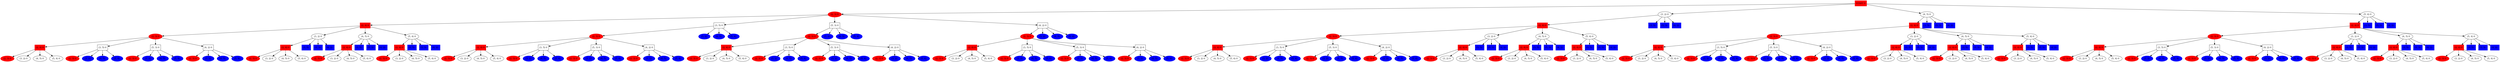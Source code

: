digraph {
Root [shape=box, color=red, style=filled, label="START 0"];
1 [color=red, style=filled, label="(2, 3) 0"];
2 [color=red, style=filled, shape=box,label="(2, 4) 0"];
3 [color=red, style=filled, label="(2, 3) 0"];
4 [color=red, style=filled, shape=box,label="(2, 4) 0"];
5 [color=red, style=filled, label="(2, 3) 0"];
4 -> 5;
6 [label="(3, 2) 0"];
4 -> 6;
7 [label="(4, 5) 0"];
4 -> 7;
8 [label="(5, 4) 0"];
4 -> 8;
3 -> 4;
9 [shape=box,label="(3, 5) 0"];
10 [color=red, style=filled, label="(2, 3) 0"];
9 -> 10;
11 [color=blue, style=filled, label="(3, 2) "];
9 -> 11;
12 [color=blue, style=filled, label="(4, 5) "];
9 -> 12;
13 [color=blue, style=filled, label="(5, 4) "];
9 -> 13;
3 -> 9;
14 [shape=box,label="(5, 3) 0"];
15 [color=red, style=filled, label="(2, 3) 0"];
14 -> 15;
16 [color=blue, style=filled, label="(3, 2) "];
14 -> 16;
17 [color=blue, style=filled, label="(4, 5) "];
14 -> 17;
18 [color=blue, style=filled, label="(5, 4) "];
14 -> 18;
3 -> 14;
19 [shape=box,label="(4, 2) 0"];
20 [color=red, style=filled, label="(2, 3) 0"];
19 -> 20;
21 [color=blue, style=filled, label="(3, 2) "];
19 -> 21;
22 [color=blue, style=filled, label="(4, 5) "];
19 -> 22;
23 [color=blue, style=filled, label="(5, 4) "];
19 -> 23;
3 -> 19;
2 -> 3;
24 [label="(3, 2) 0"];
25 [color=red, style=filled, shape=box,label="(2, 4) 0"];
26 [color=red, style=filled, label="(2, 3) 0"];
25 -> 26;
27 [label="(3, 2) 0"];
25 -> 27;
28 [label="(4, 5) 0"];
25 -> 28;
29 [label="(5, 4) 0"];
25 -> 29;
24 -> 25;
30 [color=blue, style=filled, shape=box,label="(3, 5) "];
24 -> 30;
31 [color=blue, style=filled, shape=box,label="(5, 3) "];
24 -> 31;
32 [color=blue, style=filled, shape=box,label="(4, 2) "];
24 -> 32;
2 -> 24;
33 [label="(4, 5) 0"];
34 [color=red, style=filled, shape=box,label="(2, 4) 0"];
35 [color=red, style=filled, label="(2, 3) 0"];
34 -> 35;
36 [label="(3, 2) 0"];
34 -> 36;
37 [label="(4, 5) 0"];
34 -> 37;
38 [label="(5, 4) 0"];
34 -> 38;
33 -> 34;
39 [color=blue, style=filled, shape=box,label="(3, 5) "];
33 -> 39;
40 [color=blue, style=filled, shape=box,label="(5, 3) "];
33 -> 40;
41 [color=blue, style=filled, shape=box,label="(4, 2) "];
33 -> 41;
2 -> 33;
42 [label="(5, 4) 0"];
43 [color=red, style=filled, shape=box,label="(2, 4) 0"];
44 [color=red, style=filled, label="(2, 3) 0"];
43 -> 44;
45 [label="(3, 2) 0"];
43 -> 45;
46 [label="(4, 5) 0"];
43 -> 46;
47 [label="(5, 4) 0"];
43 -> 47;
42 -> 43;
48 [color=blue, style=filled, shape=box,label="(3, 5) "];
42 -> 48;
49 [color=blue, style=filled, shape=box,label="(5, 3) "];
42 -> 49;
50 [color=blue, style=filled, shape=box,label="(4, 2) "];
42 -> 50;
2 -> 42;
1 -> 2;
51 [shape=box,label="(3, 5) 0"];
52 [color=red, style=filled, label="(2, 3) 0"];
53 [color=red, style=filled, shape=box,label="(2, 4) 0"];
54 [color=red, style=filled, label="(2, 3) 0"];
53 -> 54;
55 [label="(3, 2) 0"];
53 -> 55;
56 [label="(4, 5) 0"];
53 -> 56;
57 [label="(5, 4) 0"];
53 -> 57;
52 -> 53;
58 [shape=box,label="(3, 5) 0"];
59 [color=red, style=filled, label="(2, 3) 0"];
58 -> 59;
60 [color=blue, style=filled, label="(3, 2) "];
58 -> 60;
61 [color=blue, style=filled, label="(4, 5) "];
58 -> 61;
62 [color=blue, style=filled, label="(5, 4) "];
58 -> 62;
52 -> 58;
63 [shape=box,label="(5, 3) 0"];
64 [color=red, style=filled, label="(2, 3) 0"];
63 -> 64;
65 [color=blue, style=filled, label="(3, 2) "];
63 -> 65;
66 [color=blue, style=filled, label="(4, 5) "];
63 -> 66;
67 [color=blue, style=filled, label="(5, 4) "];
63 -> 67;
52 -> 63;
68 [shape=box,label="(4, 2) 0"];
69 [color=red, style=filled, label="(2, 3) 0"];
68 -> 69;
70 [color=blue, style=filled, label="(3, 2) "];
68 -> 70;
71 [color=blue, style=filled, label="(4, 5) "];
68 -> 71;
72 [color=blue, style=filled, label="(5, 4) "];
68 -> 72;
52 -> 68;
51 -> 52;
73 [color=blue, style=filled, label="(3, 2) "];
51 -> 73;
74 [color=blue, style=filled, label="(4, 5) "];
51 -> 74;
75 [color=blue, style=filled, label="(5, 4) "];
51 -> 75;
1 -> 51;
76 [shape=box,label="(5, 3) 0"];
77 [color=red, style=filled, label="(2, 3) 0"];
78 [color=red, style=filled, shape=box,label="(2, 4) 0"];
79 [color=red, style=filled, label="(2, 3) 0"];
78 -> 79;
80 [label="(3, 2) 0"];
78 -> 80;
81 [label="(4, 5) 0"];
78 -> 81;
82 [label="(5, 4) 0"];
78 -> 82;
77 -> 78;
83 [shape=box,label="(3, 5) 0"];
84 [color=red, style=filled, label="(2, 3) 0"];
83 -> 84;
85 [color=blue, style=filled, label="(3, 2) "];
83 -> 85;
86 [color=blue, style=filled, label="(4, 5) "];
83 -> 86;
87 [color=blue, style=filled, label="(5, 4) "];
83 -> 87;
77 -> 83;
88 [shape=box,label="(5, 3) 0"];
89 [color=red, style=filled, label="(2, 3) 0"];
88 -> 89;
90 [color=blue, style=filled, label="(3, 2) "];
88 -> 90;
91 [color=blue, style=filled, label="(4, 5) "];
88 -> 91;
92 [color=blue, style=filled, label="(5, 4) "];
88 -> 92;
77 -> 88;
93 [shape=box,label="(4, 2) 0"];
94 [color=red, style=filled, label="(2, 3) 0"];
93 -> 94;
95 [color=blue, style=filled, label="(3, 2) "];
93 -> 95;
96 [color=blue, style=filled, label="(4, 5) "];
93 -> 96;
97 [color=blue, style=filled, label="(5, 4) "];
93 -> 97;
77 -> 93;
76 -> 77;
98 [color=blue, style=filled, label="(3, 2) "];
76 -> 98;
99 [color=blue, style=filled, label="(4, 5) "];
76 -> 99;
100 [color=blue, style=filled, label="(5, 4) "];
76 -> 100;
1 -> 76;
101 [shape=box,label="(4, 2) 0"];
102 [color=red, style=filled, label="(2, 3) 0"];
103 [color=red, style=filled, shape=box,label="(2, 4) 0"];
104 [color=red, style=filled, label="(2, 3) 0"];
103 -> 104;
105 [label="(3, 2) 0"];
103 -> 105;
106 [label="(4, 5) 0"];
103 -> 106;
107 [label="(5, 4) 0"];
103 -> 107;
102 -> 103;
108 [shape=box,label="(3, 5) 0"];
109 [color=red, style=filled, label="(2, 3) 0"];
108 -> 109;
110 [color=blue, style=filled, label="(3, 2) "];
108 -> 110;
111 [color=blue, style=filled, label="(4, 5) "];
108 -> 111;
112 [color=blue, style=filled, label="(5, 4) "];
108 -> 112;
102 -> 108;
113 [shape=box,label="(5, 3) 0"];
114 [color=red, style=filled, label="(2, 3) 0"];
113 -> 114;
115 [color=blue, style=filled, label="(3, 2) "];
113 -> 115;
116 [color=blue, style=filled, label="(4, 5) "];
113 -> 116;
117 [color=blue, style=filled, label="(5, 4) "];
113 -> 117;
102 -> 113;
118 [shape=box,label="(4, 2) 0"];
119 [color=red, style=filled, label="(2, 3) 0"];
118 -> 119;
120 [color=blue, style=filled, label="(3, 2) "];
118 -> 120;
121 [color=blue, style=filled, label="(4, 5) "];
118 -> 121;
122 [color=blue, style=filled, label="(5, 4) "];
118 -> 122;
102 -> 118;
101 -> 102;
123 [color=blue, style=filled, label="(3, 2) "];
101 -> 123;
124 [color=blue, style=filled, label="(4, 5) "];
101 -> 124;
125 [color=blue, style=filled, label="(5, 4) "];
101 -> 125;
1 -> 101;
Root -> 1;
126 [label="(3, 2) 0"];
127 [color=red, style=filled, shape=box,label="(2, 4) 0"];
128 [color=red, style=filled, label="(2, 3) 0"];
129 [color=red, style=filled, shape=box,label="(2, 4) 0"];
130 [color=red, style=filled, label="(2, 3) 0"];
129 -> 130;
131 [label="(3, 2) 0"];
129 -> 131;
132 [label="(4, 5) 0"];
129 -> 132;
133 [label="(5, 4) 0"];
129 -> 133;
128 -> 129;
134 [shape=box,label="(3, 5) 0"];
135 [color=red, style=filled, label="(2, 3) 0"];
134 -> 135;
136 [color=blue, style=filled, label="(3, 2) "];
134 -> 136;
137 [color=blue, style=filled, label="(4, 5) "];
134 -> 137;
138 [color=blue, style=filled, label="(5, 4) "];
134 -> 138;
128 -> 134;
139 [shape=box,label="(5, 3) 0"];
140 [color=red, style=filled, label="(2, 3) 0"];
139 -> 140;
141 [color=blue, style=filled, label="(3, 2) "];
139 -> 141;
142 [color=blue, style=filled, label="(4, 5) "];
139 -> 142;
143 [color=blue, style=filled, label="(5, 4) "];
139 -> 143;
128 -> 139;
144 [shape=box,label="(4, 2) 0"];
145 [color=red, style=filled, label="(2, 3) 0"];
144 -> 145;
146 [color=blue, style=filled, label="(3, 2) "];
144 -> 146;
147 [color=blue, style=filled, label="(4, 5) "];
144 -> 147;
148 [color=blue, style=filled, label="(5, 4) "];
144 -> 148;
128 -> 144;
127 -> 128;
149 [label="(3, 2) 0"];
150 [color=red, style=filled, shape=box,label="(2, 4) 0"];
151 [color=red, style=filled, label="(2, 3) 0"];
150 -> 151;
152 [label="(3, 2) 0"];
150 -> 152;
153 [label="(4, 5) 0"];
150 -> 153;
154 [label="(5, 4) 0"];
150 -> 154;
149 -> 150;
155 [color=blue, style=filled, shape=box,label="(3, 5) "];
149 -> 155;
156 [color=blue, style=filled, shape=box,label="(5, 3) "];
149 -> 156;
157 [color=blue, style=filled, shape=box,label="(4, 2) "];
149 -> 157;
127 -> 149;
158 [label="(4, 5) 0"];
159 [color=red, style=filled, shape=box,label="(2, 4) 0"];
160 [color=red, style=filled, label="(2, 3) 0"];
159 -> 160;
161 [label="(3, 2) 0"];
159 -> 161;
162 [label="(4, 5) 0"];
159 -> 162;
163 [label="(5, 4) 0"];
159 -> 163;
158 -> 159;
164 [color=blue, style=filled, shape=box,label="(3, 5) "];
158 -> 164;
165 [color=blue, style=filled, shape=box,label="(5, 3) "];
158 -> 165;
166 [color=blue, style=filled, shape=box,label="(4, 2) "];
158 -> 166;
127 -> 158;
167 [label="(5, 4) 0"];
168 [color=red, style=filled, shape=box,label="(2, 4) 0"];
169 [color=red, style=filled, label="(2, 3) 0"];
168 -> 169;
170 [label="(3, 2) 0"];
168 -> 170;
171 [label="(4, 5) 0"];
168 -> 171;
172 [label="(5, 4) 0"];
168 -> 172;
167 -> 168;
173 [color=blue, style=filled, shape=box,label="(3, 5) "];
167 -> 173;
174 [color=blue, style=filled, shape=box,label="(5, 3) "];
167 -> 174;
175 [color=blue, style=filled, shape=box,label="(4, 2) "];
167 -> 175;
127 -> 167;
126 -> 127;
176 [color=blue, style=filled, shape=box,label="(3, 5) "];
126 -> 176;
177 [color=blue, style=filled, shape=box,label="(5, 3) "];
126 -> 177;
178 [color=blue, style=filled, shape=box,label="(4, 2) "];
126 -> 178;
Root -> 126;
179 [label="(4, 5) 0"];
180 [color=red, style=filled, shape=box,label="(2, 4) 0"];
181 [color=red, style=filled, label="(2, 3) 0"];
182 [color=red, style=filled, shape=box,label="(2, 4) 0"];
183 [color=red, style=filled, label="(2, 3) 0"];
182 -> 183;
184 [label="(3, 2) 0"];
182 -> 184;
185 [label="(4, 5) 0"];
182 -> 185;
186 [label="(5, 4) 0"];
182 -> 186;
181 -> 182;
187 [shape=box,label="(3, 5) 0"];
188 [color=red, style=filled, label="(2, 3) 0"];
187 -> 188;
189 [color=blue, style=filled, label="(3, 2) "];
187 -> 189;
190 [color=blue, style=filled, label="(4, 5) "];
187 -> 190;
191 [color=blue, style=filled, label="(5, 4) "];
187 -> 191;
181 -> 187;
192 [shape=box,label="(5, 3) 0"];
193 [color=red, style=filled, label="(2, 3) 0"];
192 -> 193;
194 [color=blue, style=filled, label="(3, 2) "];
192 -> 194;
195 [color=blue, style=filled, label="(4, 5) "];
192 -> 195;
196 [color=blue, style=filled, label="(5, 4) "];
192 -> 196;
181 -> 192;
197 [shape=box,label="(4, 2) 0"];
198 [color=red, style=filled, label="(2, 3) 0"];
197 -> 198;
199 [color=blue, style=filled, label="(3, 2) "];
197 -> 199;
200 [color=blue, style=filled, label="(4, 5) "];
197 -> 200;
201 [color=blue, style=filled, label="(5, 4) "];
197 -> 201;
181 -> 197;
180 -> 181;
202 [label="(3, 2) 0"];
203 [color=red, style=filled, shape=box,label="(2, 4) 0"];
204 [color=red, style=filled, label="(2, 3) 0"];
203 -> 204;
205 [label="(3, 2) 0"];
203 -> 205;
206 [label="(4, 5) 0"];
203 -> 206;
207 [label="(5, 4) 0"];
203 -> 207;
202 -> 203;
208 [color=blue, style=filled, shape=box,label="(3, 5) "];
202 -> 208;
209 [color=blue, style=filled, shape=box,label="(5, 3) "];
202 -> 209;
210 [color=blue, style=filled, shape=box,label="(4, 2) "];
202 -> 210;
180 -> 202;
211 [label="(4, 5) 0"];
212 [color=red, style=filled, shape=box,label="(2, 4) 0"];
213 [color=red, style=filled, label="(2, 3) 0"];
212 -> 213;
214 [label="(3, 2) 0"];
212 -> 214;
215 [label="(4, 5) 0"];
212 -> 215;
216 [label="(5, 4) 0"];
212 -> 216;
211 -> 212;
217 [color=blue, style=filled, shape=box,label="(3, 5) "];
211 -> 217;
218 [color=blue, style=filled, shape=box,label="(5, 3) "];
211 -> 218;
219 [color=blue, style=filled, shape=box,label="(4, 2) "];
211 -> 219;
180 -> 211;
220 [label="(5, 4) 0"];
221 [color=red, style=filled, shape=box,label="(2, 4) 0"];
222 [color=red, style=filled, label="(2, 3) 0"];
221 -> 222;
223 [label="(3, 2) 0"];
221 -> 223;
224 [label="(4, 5) 0"];
221 -> 224;
225 [label="(5, 4) 0"];
221 -> 225;
220 -> 221;
226 [color=blue, style=filled, shape=box,label="(3, 5) "];
220 -> 226;
227 [color=blue, style=filled, shape=box,label="(5, 3) "];
220 -> 227;
228 [color=blue, style=filled, shape=box,label="(4, 2) "];
220 -> 228;
180 -> 220;
179 -> 180;
229 [color=blue, style=filled, shape=box,label="(3, 5) "];
179 -> 229;
230 [color=blue, style=filled, shape=box,label="(5, 3) "];
179 -> 230;
231 [color=blue, style=filled, shape=box,label="(4, 2) "];
179 -> 231;
Root -> 179;
232 [label="(5, 4) 0"];
233 [color=red, style=filled, shape=box,label="(2, 4) 0"];
234 [color=red, style=filled, label="(2, 3) 0"];
235 [color=red, style=filled, shape=box,label="(2, 4) 0"];
236 [color=red, style=filled, label="(2, 3) 0"];
235 -> 236;
237 [label="(3, 2) 0"];
235 -> 237;
238 [label="(4, 5) 0"];
235 -> 238;
239 [label="(5, 4) 0"];
235 -> 239;
234 -> 235;
240 [shape=box,label="(3, 5) 0"];
241 [color=red, style=filled, label="(2, 3) 0"];
240 -> 241;
242 [color=blue, style=filled, label="(3, 2) "];
240 -> 242;
243 [color=blue, style=filled, label="(4, 5) "];
240 -> 243;
244 [color=blue, style=filled, label="(5, 4) "];
240 -> 244;
234 -> 240;
245 [shape=box,label="(5, 3) 0"];
246 [color=red, style=filled, label="(2, 3) 0"];
245 -> 246;
247 [color=blue, style=filled, label="(3, 2) "];
245 -> 247;
248 [color=blue, style=filled, label="(4, 5) "];
245 -> 248;
249 [color=blue, style=filled, label="(5, 4) "];
245 -> 249;
234 -> 245;
250 [shape=box,label="(4, 2) 0"];
251 [color=red, style=filled, label="(2, 3) 0"];
250 -> 251;
252 [color=blue, style=filled, label="(3, 2) "];
250 -> 252;
253 [color=blue, style=filled, label="(4, 5) "];
250 -> 253;
254 [color=blue, style=filled, label="(5, 4) "];
250 -> 254;
234 -> 250;
233 -> 234;
255 [label="(3, 2) 0"];
256 [color=red, style=filled, shape=box,label="(2, 4) 0"];
257 [color=red, style=filled, label="(2, 3) 0"];
256 -> 257;
258 [label="(3, 2) 0"];
256 -> 258;
259 [label="(4, 5) 0"];
256 -> 259;
260 [label="(5, 4) 0"];
256 -> 260;
255 -> 256;
261 [color=blue, style=filled, shape=box,label="(3, 5) "];
255 -> 261;
262 [color=blue, style=filled, shape=box,label="(5, 3) "];
255 -> 262;
263 [color=blue, style=filled, shape=box,label="(4, 2) "];
255 -> 263;
233 -> 255;
264 [label="(4, 5) 0"];
265 [color=red, style=filled, shape=box,label="(2, 4) 0"];
266 [color=red, style=filled, label="(2, 3) 0"];
265 -> 266;
267 [label="(3, 2) 0"];
265 -> 267;
268 [label="(4, 5) 0"];
265 -> 268;
269 [label="(5, 4) 0"];
265 -> 269;
264 -> 265;
270 [color=blue, style=filled, shape=box,label="(3, 5) "];
264 -> 270;
271 [color=blue, style=filled, shape=box,label="(5, 3) "];
264 -> 271;
272 [color=blue, style=filled, shape=box,label="(4, 2) "];
264 -> 272;
233 -> 264;
273 [label="(5, 4) 0"];
274 [color=red, style=filled, shape=box,label="(2, 4) 0"];
275 [color=red, style=filled, label="(2, 3) 0"];
274 -> 275;
276 [label="(3, 2) 0"];
274 -> 276;
277 [label="(4, 5) 0"];
274 -> 277;
278 [label="(5, 4) 0"];
274 -> 278;
273 -> 274;
279 [color=blue, style=filled, shape=box,label="(3, 5) "];
273 -> 279;
280 [color=blue, style=filled, shape=box,label="(5, 3) "];
273 -> 280;
281 [color=blue, style=filled, shape=box,label="(4, 2) "];
273 -> 281;
233 -> 273;
232 -> 233;
282 [color=blue, style=filled, shape=box,label="(3, 5) "];
232 -> 282;
283 [color=blue, style=filled, shape=box,label="(5, 3) "];
232 -> 283;
284 [color=blue, style=filled, shape=box,label="(4, 2) "];
232 -> 284;
Root -> 232;
}